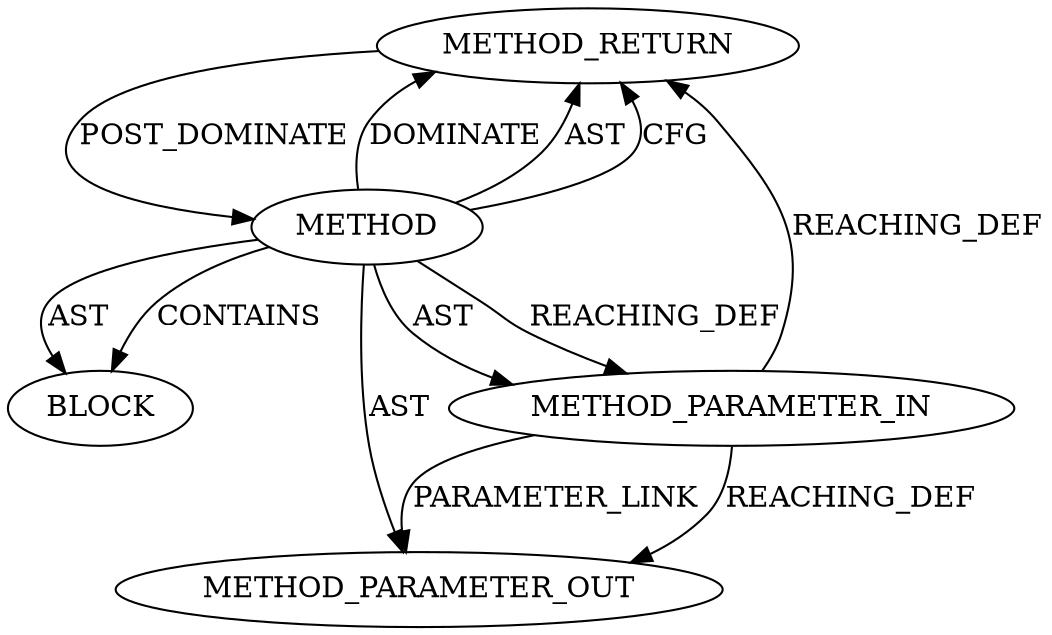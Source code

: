 digraph {
  54 [label=METHOD_RETURN ORDER=2 CODE="RET" TYPE_FULL_NAME="ANY" EVALUATION_STRATEGY="BY_VALUE"]
  52 [label=METHOD_PARAMETER_IN ORDER=1 CODE="p1" IS_VARIADIC=false TYPE_FULL_NAME="ANY" EVALUATION_STRATEGY="BY_VALUE" INDEX=1 NAME="p1"]
  53 [label=BLOCK ORDER=1 ARGUMENT_INDEX=1 CODE="<empty>" TYPE_FULL_NAME="ANY"]
  51 [label=METHOD AST_PARENT_TYPE="NAMESPACE_BLOCK" AST_PARENT_FULL_NAME="<global>" ORDER=0 CODE="<empty>" FULL_NAME="BIO_pop" IS_EXTERNAL=true FILENAME="<empty>" SIGNATURE="" NAME="BIO_pop"]
  72 [label=METHOD_PARAMETER_OUT ORDER=1 CODE="p1" IS_VARIADIC=false TYPE_FULL_NAME="ANY" EVALUATION_STRATEGY="BY_VALUE" INDEX=1 NAME="p1"]
  51 -> 54 [label=DOMINATE ]
  52 -> 72 [label=REACHING_DEF VARIABLE="p1"]
  51 -> 54 [label=AST ]
  51 -> 52 [label=REACHING_DEF VARIABLE=""]
  52 -> 72 [label=PARAMETER_LINK ]
  51 -> 52 [label=AST ]
  51 -> 54 [label=CFG ]
  51 -> 53 [label=AST ]
  51 -> 72 [label=AST ]
  51 -> 53 [label=CONTAINS ]
  54 -> 51 [label=POST_DOMINATE ]
  52 -> 54 [label=REACHING_DEF VARIABLE="p1"]
}
